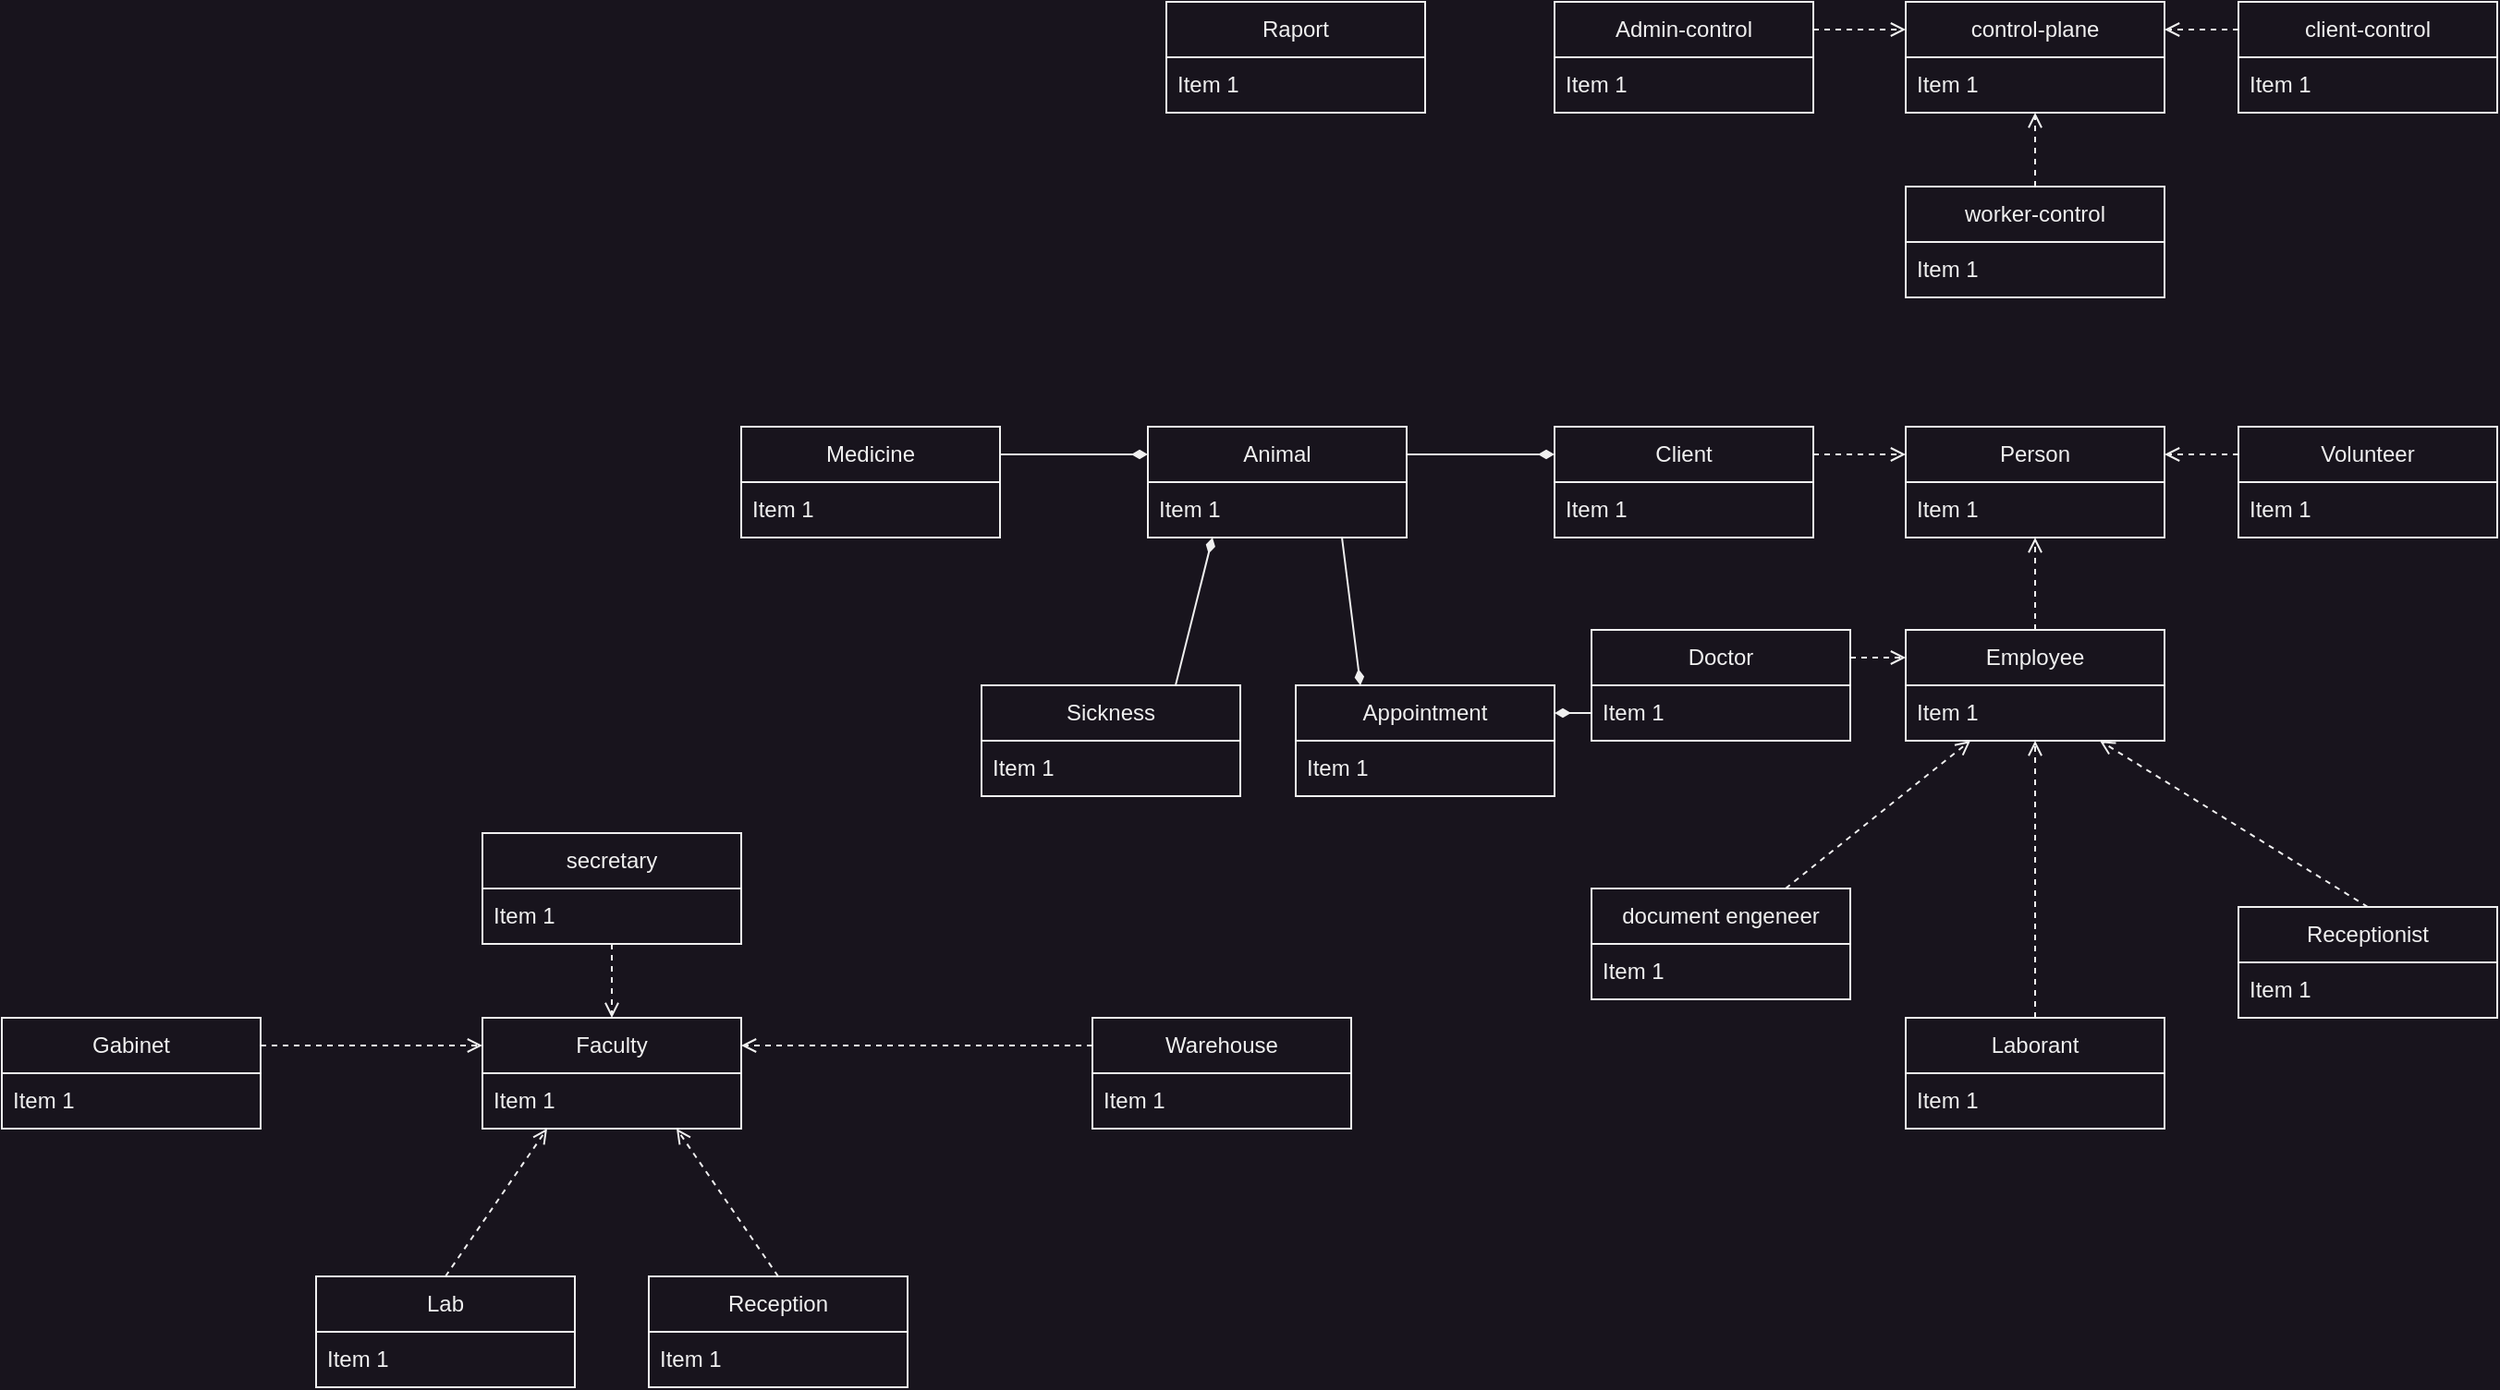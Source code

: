 <mxfile>
    <diagram id="9ccn3wuyRS-646QnJEHr" name="Page-1">
        <mxGraphModel dx="2043" dy="1961" grid="1" gridSize="10" guides="1" tooltips="1" connect="1" arrows="1" fold="1" page="1" pageScale="1" pageWidth="827" pageHeight="1169" background="#18141D" math="0" shadow="0">
            <root>
                <mxCell id="0"/>
                <mxCell id="1" parent="0"/>
                <mxCell id="3" value="Person" style="swimlane;fontStyle=0;childLayout=stackLayout;horizontal=1;startSize=30;horizontalStack=0;resizeParent=1;resizeParentMax=0;resizeLast=0;collapsible=1;marginBottom=0;whiteSpace=wrap;html=1;fillColor=#18141D;strokeColor=#F0F0F0;fontColor=#F0F0F0;" parent="1" vertex="1">
                    <mxGeometry x="290" y="-70" width="140" height="60" as="geometry"/>
                </mxCell>
                <mxCell id="4" value="Item 1" style="text;strokeColor=#F0F0F0;fillColor=#18141D;align=left;verticalAlign=middle;spacingLeft=4;spacingRight=4;overflow=hidden;points=[[0,0.5],[1,0.5]];portConstraint=eastwest;rotatable=0;whiteSpace=wrap;html=1;fontColor=#F0F0F0;" parent="3" vertex="1">
                    <mxGeometry y="30" width="140" height="30" as="geometry"/>
                </mxCell>
                <mxCell id="7" value="Client" style="swimlane;fontStyle=0;childLayout=stackLayout;horizontal=1;startSize=30;horizontalStack=0;resizeParent=1;resizeParentMax=0;resizeLast=0;collapsible=1;marginBottom=0;whiteSpace=wrap;html=1;fillColor=#18141D;strokeColor=#F0F0F0;fontColor=#F0F0F0;" parent="1" vertex="1">
                    <mxGeometry x="100" y="-70" width="140" height="60" as="geometry"/>
                </mxCell>
                <mxCell id="8" value="Item 1" style="text;strokeColor=#F0F0F0;fillColor=#18141D;align=left;verticalAlign=middle;spacingLeft=4;spacingRight=4;overflow=hidden;points=[[0,0.5],[1,0.5]];portConstraint=eastwest;rotatable=0;whiteSpace=wrap;html=1;fontColor=#F0F0F0;" parent="7" vertex="1">
                    <mxGeometry y="30" width="140" height="30" as="geometry"/>
                </mxCell>
                <mxCell id="11" value="" style="endArrow=open;html=1;exitX=1;exitY=0.25;exitDx=0;exitDy=0;endFill=0;dashed=1;entryX=0;entryY=0.25;entryDx=0;entryDy=0;fillColor=#18141D;strokeColor=#F0F0F0;fontColor=#F0F0F0;" parent="1" source="7" target="3" edge="1">
                    <mxGeometry width="50" height="50" relative="1" as="geometry">
                        <mxPoint x="320" y="230" as="sourcePoint"/>
                        <mxPoint x="290" y="100" as="targetPoint"/>
                    </mxGeometry>
                </mxCell>
                <mxCell id="12" value="Employee" style="swimlane;fontStyle=0;childLayout=stackLayout;horizontal=1;startSize=30;horizontalStack=0;resizeParent=1;resizeParentMax=0;resizeLast=0;collapsible=1;marginBottom=0;whiteSpace=wrap;html=1;fillColor=#18141D;strokeColor=#F0F0F0;fontColor=#F0F0F0;" parent="1" vertex="1">
                    <mxGeometry x="290" y="40" width="140" height="60" as="geometry"/>
                </mxCell>
                <mxCell id="13" value="Item 1" style="text;strokeColor=#F0F0F0;fillColor=#18141D;align=left;verticalAlign=middle;spacingLeft=4;spacingRight=4;overflow=hidden;points=[[0,0.5],[1,0.5]];portConstraint=eastwest;rotatable=0;whiteSpace=wrap;html=1;fontColor=#F0F0F0;" parent="12" vertex="1">
                    <mxGeometry y="30" width="140" height="30" as="geometry"/>
                </mxCell>
                <mxCell id="16" value="" style="endArrow=open;html=1;exitX=0.5;exitY=0;exitDx=0;exitDy=0;endFill=0;dashed=1;entryX=0.5;entryY=1;entryDx=0;entryDy=0;fillColor=#18141D;strokeColor=#F0F0F0;fontColor=#F0F0F0;" parent="1" source="12" target="3" edge="1">
                    <mxGeometry width="50" height="50" relative="1" as="geometry">
                        <mxPoint x="300.0" y="240" as="sourcePoint"/>
                        <mxPoint x="300.7" y="122.52" as="targetPoint"/>
                    </mxGeometry>
                </mxCell>
                <mxCell id="17" value="Volunteer" style="swimlane;fontStyle=0;childLayout=stackLayout;horizontal=1;startSize=30;horizontalStack=0;resizeParent=1;resizeParentMax=0;resizeLast=0;collapsible=1;marginBottom=0;whiteSpace=wrap;html=1;fillColor=#18141D;strokeColor=#F0F0F0;fontColor=#F0F0F0;" parent="1" vertex="1">
                    <mxGeometry x="470" y="-70" width="140" height="60" as="geometry"/>
                </mxCell>
                <mxCell id="18" value="Item 1" style="text;strokeColor=#F0F0F0;fillColor=#18141D;align=left;verticalAlign=middle;spacingLeft=4;spacingRight=4;overflow=hidden;points=[[0,0.5],[1,0.5]];portConstraint=eastwest;rotatable=0;whiteSpace=wrap;html=1;fontColor=#F0F0F0;" parent="17" vertex="1">
                    <mxGeometry y="30" width="140" height="30" as="geometry"/>
                </mxCell>
                <mxCell id="21" value="" style="endArrow=open;html=1;exitX=0;exitY=0.25;exitDx=0;exitDy=0;endFill=0;dashed=1;entryX=1;entryY=0.25;entryDx=0;entryDy=0;fillColor=#18141D;strokeColor=#F0F0F0;fontColor=#F0F0F0;" parent="1" source="17" target="3" edge="1">
                    <mxGeometry width="50" height="50" relative="1" as="geometry">
                        <mxPoint x="520" y="240" as="sourcePoint"/>
                        <mxPoint x="434.66" y="122.52" as="targetPoint"/>
                    </mxGeometry>
                </mxCell>
                <mxCell id="26" style="edgeStyle=none;html=1;exitX=1;exitY=0.25;exitDx=0;exitDy=0;entryX=0;entryY=0.25;entryDx=0;entryDy=0;dashed=1;endArrow=open;endFill=0;fillColor=#18141D;strokeColor=#F0F0F0;fontColor=#F0F0F0;" parent="1" source="22" target="12" edge="1">
                    <mxGeometry relative="1" as="geometry"/>
                </mxCell>
                <mxCell id="22" value="Doctor" style="swimlane;fontStyle=0;childLayout=stackLayout;horizontal=1;startSize=30;horizontalStack=0;resizeParent=1;resizeParentMax=0;resizeLast=0;collapsible=1;marginBottom=0;whiteSpace=wrap;html=1;fillColor=#18141D;strokeColor=#F0F0F0;fontColor=#F0F0F0;" parent="1" vertex="1">
                    <mxGeometry x="120" y="40" width="140" height="60" as="geometry"/>
                </mxCell>
                <mxCell id="23" value="Item 1" style="text;strokeColor=#F0F0F0;fillColor=#18141D;align=left;verticalAlign=middle;spacingLeft=4;spacingRight=4;overflow=hidden;points=[[0,0.5],[1,0.5]];portConstraint=eastwest;rotatable=0;whiteSpace=wrap;html=1;fontColor=#F0F0F0;" parent="22" vertex="1">
                    <mxGeometry y="30" width="140" height="30" as="geometry"/>
                </mxCell>
                <mxCell id="31" style="edgeStyle=none;html=1;exitX=0.75;exitY=0;exitDx=0;exitDy=0;dashed=1;endArrow=open;endFill=0;entryX=0.25;entryY=1;entryDx=0;entryDy=0;fillColor=#18141D;strokeColor=#F0F0F0;fontColor=#F0F0F0;" parent="1" source="27" target="12" edge="1">
                    <mxGeometry relative="1" as="geometry">
                        <mxPoint x="320" y="120" as="targetPoint"/>
                    </mxGeometry>
                </mxCell>
                <mxCell id="27" value="document engeneer" style="swimlane;fontStyle=0;childLayout=stackLayout;horizontal=1;startSize=30;horizontalStack=0;resizeParent=1;resizeParentMax=0;resizeLast=0;collapsible=1;marginBottom=0;whiteSpace=wrap;html=1;fillColor=#18141D;strokeColor=#F0F0F0;fontColor=#F0F0F0;" parent="1" vertex="1">
                    <mxGeometry x="120" y="180" width="140" height="60" as="geometry"/>
                </mxCell>
                <mxCell id="28" value="Item 1" style="text;strokeColor=#F0F0F0;fillColor=#18141D;align=left;verticalAlign=middle;spacingLeft=4;spacingRight=4;overflow=hidden;points=[[0,0.5],[1,0.5]];portConstraint=eastwest;rotatable=0;whiteSpace=wrap;html=1;fontColor=#F0F0F0;" parent="27" vertex="1">
                    <mxGeometry y="30" width="140" height="30" as="geometry"/>
                </mxCell>
                <mxCell id="36" style="edgeStyle=none;html=1;exitX=0.5;exitY=0;exitDx=0;exitDy=0;entryX=0.75;entryY=1;entryDx=0;entryDy=0;dashed=1;endArrow=open;endFill=0;fillColor=#18141D;strokeColor=#F0F0F0;fontColor=#F0F0F0;" parent="1" source="32" target="12" edge="1">
                    <mxGeometry relative="1" as="geometry"/>
                </mxCell>
                <mxCell id="32" value="Receptionist" style="swimlane;fontStyle=0;childLayout=stackLayout;horizontal=1;startSize=30;horizontalStack=0;resizeParent=1;resizeParentMax=0;resizeLast=0;collapsible=1;marginBottom=0;whiteSpace=wrap;html=1;fillColor=#18141D;strokeColor=#F0F0F0;fontColor=#F0F0F0;" parent="1" vertex="1">
                    <mxGeometry x="470" y="190" width="140" height="60" as="geometry"/>
                </mxCell>
                <mxCell id="33" value="Item 1" style="text;strokeColor=#F0F0F0;fillColor=#18141D;align=left;verticalAlign=middle;spacingLeft=4;spacingRight=4;overflow=hidden;points=[[0,0.5],[1,0.5]];portConstraint=eastwest;rotatable=0;whiteSpace=wrap;html=1;fontColor=#F0F0F0;" parent="32" vertex="1">
                    <mxGeometry y="30" width="140" height="30" as="geometry"/>
                </mxCell>
                <mxCell id="41" style="edgeStyle=none;html=1;exitX=0.5;exitY=0;exitDx=0;exitDy=0;dashed=1;endArrow=open;endFill=0;entryX=0.5;entryY=1;entryDx=0;entryDy=0;fillColor=#18141D;strokeColor=#F0F0F0;fontColor=#F0F0F0;" parent="1" source="37" target="12" edge="1">
                    <mxGeometry relative="1" as="geometry"/>
                </mxCell>
                <mxCell id="37" value="Laborant" style="swimlane;fontStyle=0;childLayout=stackLayout;horizontal=1;startSize=30;horizontalStack=0;resizeParent=1;resizeParentMax=0;resizeLast=0;collapsible=1;marginBottom=0;whiteSpace=wrap;html=1;fillColor=#18141D;strokeColor=#F0F0F0;fontColor=#F0F0F0;" parent="1" vertex="1">
                    <mxGeometry x="290" y="250" width="140" height="60" as="geometry"/>
                </mxCell>
                <mxCell id="38" value="Item 1" style="text;strokeColor=#F0F0F0;fillColor=#18141D;align=left;verticalAlign=middle;spacingLeft=4;spacingRight=4;overflow=hidden;points=[[0,0.5],[1,0.5]];portConstraint=eastwest;rotatable=0;whiteSpace=wrap;html=1;fontColor=#F0F0F0;" parent="37" vertex="1">
                    <mxGeometry y="30" width="140" height="30" as="geometry"/>
                </mxCell>
                <mxCell id="42" value="Faculty" style="swimlane;fontStyle=0;childLayout=stackLayout;horizontal=1;startSize=30;horizontalStack=0;resizeParent=1;resizeParentMax=0;resizeLast=0;collapsible=1;marginBottom=0;whiteSpace=wrap;html=1;fillColor=#18141D;strokeColor=#F0F0F0;fontColor=#F0F0F0;" parent="1" vertex="1">
                    <mxGeometry x="-480" y="250" width="140" height="60" as="geometry"/>
                </mxCell>
                <mxCell id="43" value="Item 1" style="text;strokeColor=#F0F0F0;fillColor=#18141D;align=left;verticalAlign=middle;spacingLeft=4;spacingRight=4;overflow=hidden;points=[[0,0.5],[1,0.5]];portConstraint=eastwest;rotatable=0;whiteSpace=wrap;html=1;fontColor=#F0F0F0;" parent="42" vertex="1">
                    <mxGeometry y="30" width="140" height="30" as="geometry"/>
                </mxCell>
                <mxCell id="50" style="edgeStyle=none;html=1;dashed=1;endArrow=open;endFill=0;exitX=0.5;exitY=1;exitDx=0;exitDy=0;entryX=0.5;entryY=0;entryDx=0;entryDy=0;fillColor=#18141D;strokeColor=#F0F0F0;fontColor=#F0F0F0;" parent="1" source="46" target="42" edge="1">
                    <mxGeometry relative="1" as="geometry">
                        <mxPoint x="-440" y="180" as="sourcePoint"/>
                        <mxPoint x="-400" y="230" as="targetPoint"/>
                    </mxGeometry>
                </mxCell>
                <mxCell id="46" value="secretary" style="swimlane;fontStyle=0;childLayout=stackLayout;horizontal=1;startSize=30;horizontalStack=0;resizeParent=1;resizeParentMax=0;resizeLast=0;collapsible=1;marginBottom=0;whiteSpace=wrap;html=1;fillColor=#18141D;strokeColor=#F0F0F0;fontColor=#F0F0F0;" parent="1" vertex="1">
                    <mxGeometry x="-480" y="150" width="140" height="60" as="geometry"/>
                </mxCell>
                <mxCell id="47" value="Item 1" style="text;strokeColor=#F0F0F0;fillColor=#18141D;align=left;verticalAlign=middle;spacingLeft=4;spacingRight=4;overflow=hidden;points=[[0,0.5],[1,0.5]];portConstraint=eastwest;rotatable=0;whiteSpace=wrap;html=1;fontColor=#F0F0F0;" parent="46" vertex="1">
                    <mxGeometry y="30" width="140" height="30" as="geometry"/>
                </mxCell>
                <mxCell id="55" style="edgeStyle=none;html=1;exitX=0.5;exitY=0;exitDx=0;exitDy=0;dashed=1;endArrow=open;endFill=0;entryX=0.75;entryY=1;entryDx=0;entryDy=0;fillColor=#18141D;strokeColor=#F0F0F0;fontColor=#F0F0F0;" parent="1" source="51" target="42" edge="1">
                    <mxGeometry relative="1" as="geometry"/>
                </mxCell>
                <mxCell id="51" value="Reception" style="swimlane;fontStyle=0;childLayout=stackLayout;horizontal=1;startSize=30;horizontalStack=0;resizeParent=1;resizeParentMax=0;resizeLast=0;collapsible=1;marginBottom=0;whiteSpace=wrap;html=1;fillColor=#18141D;strokeColor=#F0F0F0;fontColor=#F0F0F0;" parent="1" vertex="1">
                    <mxGeometry x="-390" y="390" width="140" height="60" as="geometry"/>
                </mxCell>
                <mxCell id="52" value="Item 1" style="text;strokeColor=#F0F0F0;fillColor=#18141D;align=left;verticalAlign=middle;spacingLeft=4;spacingRight=4;overflow=hidden;points=[[0,0.5],[1,0.5]];portConstraint=eastwest;rotatable=0;whiteSpace=wrap;html=1;fontColor=#F0F0F0;" parent="51" vertex="1">
                    <mxGeometry y="30" width="140" height="30" as="geometry"/>
                </mxCell>
                <mxCell id="60" style="edgeStyle=none;html=1;exitX=0.5;exitY=0;exitDx=0;exitDy=0;entryX=0.25;entryY=1;entryDx=0;entryDy=0;dashed=1;endArrow=open;endFill=0;fillColor=#18141D;strokeColor=#F0F0F0;fontColor=#F0F0F0;" parent="1" source="56" target="42" edge="1">
                    <mxGeometry relative="1" as="geometry"/>
                </mxCell>
                <mxCell id="56" value="Lab" style="swimlane;fontStyle=0;childLayout=stackLayout;horizontal=1;startSize=30;horizontalStack=0;resizeParent=1;resizeParentMax=0;resizeLast=0;collapsible=1;marginBottom=0;whiteSpace=wrap;html=1;fillColor=#18141D;strokeColor=#F0F0F0;fontColor=#F0F0F0;" parent="1" vertex="1">
                    <mxGeometry x="-570" y="390" width="140" height="60" as="geometry"/>
                </mxCell>
                <mxCell id="57" value="Item 1" style="text;strokeColor=#F0F0F0;fillColor=#18141D;align=left;verticalAlign=middle;spacingLeft=4;spacingRight=4;overflow=hidden;points=[[0,0.5],[1,0.5]];portConstraint=eastwest;rotatable=0;whiteSpace=wrap;html=1;fontColor=#F0F0F0;" parent="56" vertex="1">
                    <mxGeometry y="30" width="140" height="30" as="geometry"/>
                </mxCell>
                <mxCell id="65" style="edgeStyle=none;html=1;exitX=0;exitY=0.25;exitDx=0;exitDy=0;entryX=1;entryY=0.25;entryDx=0;entryDy=0;dashed=1;endArrow=open;endFill=0;fillColor=#18141D;strokeColor=#F0F0F0;fontColor=#F0F0F0;" parent="1" source="61" target="42" edge="1">
                    <mxGeometry relative="1" as="geometry"/>
                </mxCell>
                <mxCell id="61" value="Warehouse" style="swimlane;fontStyle=0;childLayout=stackLayout;horizontal=1;startSize=30;horizontalStack=0;resizeParent=1;resizeParentMax=0;resizeLast=0;collapsible=1;marginBottom=0;whiteSpace=wrap;html=1;fillColor=#18141D;strokeColor=#F0F0F0;fontColor=#F0F0F0;" parent="1" vertex="1">
                    <mxGeometry x="-150" y="250" width="140" height="60" as="geometry"/>
                </mxCell>
                <mxCell id="62" value="Item 1" style="text;strokeColor=#F0F0F0;fillColor=#18141D;align=left;verticalAlign=middle;spacingLeft=4;spacingRight=4;overflow=hidden;points=[[0,0.5],[1,0.5]];portConstraint=eastwest;rotatable=0;whiteSpace=wrap;html=1;fontColor=#F0F0F0;" parent="61" vertex="1">
                    <mxGeometry y="30" width="140" height="30" as="geometry"/>
                </mxCell>
                <mxCell id="70" style="edgeStyle=none;html=1;exitX=1;exitY=0.25;exitDx=0;exitDy=0;dashed=1;endArrow=open;endFill=0;entryX=0;entryY=0.25;entryDx=0;entryDy=0;fillColor=#18141D;strokeColor=#F0F0F0;fontColor=#F0F0F0;" parent="1" source="66" target="42" edge="1">
                    <mxGeometry relative="1" as="geometry">
                        <mxPoint x="-480" y="340" as="targetPoint"/>
                    </mxGeometry>
                </mxCell>
                <mxCell id="66" value="Gabinet" style="swimlane;fontStyle=0;childLayout=stackLayout;horizontal=1;startSize=30;horizontalStack=0;resizeParent=1;resizeParentMax=0;resizeLast=0;collapsible=1;marginBottom=0;whiteSpace=wrap;html=1;fillColor=#18141D;strokeColor=#F0F0F0;fontColor=#F0F0F0;" parent="1" vertex="1">
                    <mxGeometry x="-740" y="250" width="140" height="60" as="geometry"/>
                </mxCell>
                <mxCell id="67" value="Item 1" style="text;strokeColor=#F0F0F0;fillColor=#18141D;align=left;verticalAlign=middle;spacingLeft=4;spacingRight=4;overflow=hidden;points=[[0,0.5],[1,0.5]];portConstraint=eastwest;rotatable=0;whiteSpace=wrap;html=1;fontColor=#F0F0F0;" parent="66" vertex="1">
                    <mxGeometry y="30" width="140" height="30" as="geometry"/>
                </mxCell>
                <mxCell id="75" value="Raport" style="swimlane;fontStyle=0;childLayout=stackLayout;horizontal=1;startSize=30;horizontalStack=0;resizeParent=1;resizeParentMax=0;resizeLast=0;collapsible=1;marginBottom=0;whiteSpace=wrap;html=1;fillColor=#18141D;strokeColor=#F0F0F0;fontColor=#F0F0F0;" parent="1" vertex="1">
                    <mxGeometry x="-110" y="-300" width="140" height="60" as="geometry"/>
                </mxCell>
                <mxCell id="76" value="Item 1" style="text;strokeColor=#F0F0F0;fillColor=#18141D;align=left;verticalAlign=middle;spacingLeft=4;spacingRight=4;overflow=hidden;points=[[0,0.5],[1,0.5]];portConstraint=eastwest;rotatable=0;whiteSpace=wrap;html=1;fontColor=#F0F0F0;" parent="75" vertex="1">
                    <mxGeometry y="30" width="140" height="30" as="geometry"/>
                </mxCell>
                <mxCell id="89" style="edgeStyle=none;html=1;endArrow=diamondThin;endFill=1;entryX=0.25;entryY=1;entryDx=0;entryDy=0;exitX=0.75;exitY=0;exitDx=0;exitDy=0;fillColor=#18141D;strokeColor=#F0F0F0;fontColor=#F0F0F0;" parent="1" source="79" target="83" edge="1">
                    <mxGeometry relative="1" as="geometry">
                        <mxPoint x="-100.0" y="190" as="targetPoint"/>
                    </mxGeometry>
                </mxCell>
                <mxCell id="79" value="Sickness" style="swimlane;fontStyle=0;childLayout=stackLayout;horizontal=1;startSize=30;horizontalStack=0;resizeParent=1;resizeParentMax=0;resizeLast=0;collapsible=1;marginBottom=0;whiteSpace=wrap;html=1;fillColor=#18141D;strokeColor=#F0F0F0;fontColor=#F0F0F0;" parent="1" vertex="1">
                    <mxGeometry x="-210" y="70" width="140" height="60" as="geometry"/>
                </mxCell>
                <mxCell id="80" value="Item 1" style="text;strokeColor=#F0F0F0;fillColor=#18141D;align=left;verticalAlign=middle;spacingLeft=4;spacingRight=4;overflow=hidden;points=[[0,0.5],[1,0.5]];portConstraint=eastwest;rotatable=0;whiteSpace=wrap;html=1;fontColor=#F0F0F0;" parent="79" vertex="1">
                    <mxGeometry y="30" width="140" height="30" as="geometry"/>
                </mxCell>
                <mxCell id="88" style="edgeStyle=none;html=1;exitX=1;exitY=0.25;exitDx=0;exitDy=0;entryX=0;entryY=0.25;entryDx=0;entryDy=0;endArrow=diamondThin;endFill=1;fillColor=#18141D;strokeColor=#F0F0F0;fontColor=#F0F0F0;" parent="1" source="83" target="7" edge="1">
                    <mxGeometry relative="1" as="geometry"/>
                </mxCell>
                <mxCell id="102" style="edgeStyle=none;html=1;entryX=0.25;entryY=0;entryDx=0;entryDy=0;endArrow=diamondThin;endFill=1;exitX=0.75;exitY=1;exitDx=0;exitDy=0;fillColor=#18141D;strokeColor=#F0F0F0;fontColor=#F0F0F0;" parent="1" source="83" target="97" edge="1">
                    <mxGeometry relative="1" as="geometry">
                        <mxPoint y="10" as="sourcePoint"/>
                    </mxGeometry>
                </mxCell>
                <mxCell id="83" value="Animal" style="swimlane;fontStyle=0;childLayout=stackLayout;horizontal=1;startSize=30;horizontalStack=0;resizeParent=1;resizeParentMax=0;resizeLast=0;collapsible=1;marginBottom=0;whiteSpace=wrap;html=1;fillColor=#18141D;strokeColor=#F0F0F0;fontColor=#F0F0F0;" parent="1" vertex="1">
                    <mxGeometry x="-120" y="-70" width="140" height="60" as="geometry"/>
                </mxCell>
                <mxCell id="84" value="Item 1" style="text;strokeColor=#F0F0F0;fillColor=#18141D;align=left;verticalAlign=middle;spacingLeft=4;spacingRight=4;overflow=hidden;points=[[0,0.5],[1,0.5]];portConstraint=eastwest;rotatable=0;whiteSpace=wrap;html=1;fontColor=#F0F0F0;" parent="83" vertex="1">
                    <mxGeometry y="30" width="140" height="30" as="geometry"/>
                </mxCell>
                <mxCell id="95" style="edgeStyle=none;html=1;exitX=1;exitY=0.25;exitDx=0;exitDy=0;entryX=0;entryY=0.25;entryDx=0;entryDy=0;endArrow=diamondThin;endFill=1;fillColor=#18141D;strokeColor=#F0F0F0;fontColor=#F0F0F0;" parent="1" source="91" target="83" edge="1">
                    <mxGeometry relative="1" as="geometry"/>
                </mxCell>
                <mxCell id="91" value="Medicine" style="swimlane;fontStyle=0;childLayout=stackLayout;horizontal=1;startSize=30;horizontalStack=0;resizeParent=1;resizeParentMax=0;resizeLast=0;collapsible=1;marginBottom=0;whiteSpace=wrap;html=1;fillColor=#18141D;strokeColor=#F0F0F0;fontColor=#F0F0F0;" parent="1" vertex="1">
                    <mxGeometry x="-340" y="-70" width="140" height="60" as="geometry"/>
                </mxCell>
                <mxCell id="92" value="Item 1" style="text;strokeColor=#F0F0F0;fillColor=#18141D;align=left;verticalAlign=middle;spacingLeft=4;spacingRight=4;overflow=hidden;points=[[0,0.5],[1,0.5]];portConstraint=eastwest;rotatable=0;whiteSpace=wrap;html=1;fontColor=#F0F0F0;" parent="91" vertex="1">
                    <mxGeometry y="30" width="140" height="30" as="geometry"/>
                </mxCell>
                <mxCell id="97" value="Appointment" style="swimlane;fontStyle=0;childLayout=stackLayout;horizontal=1;startSize=30;horizontalStack=0;resizeParent=1;resizeParentMax=0;resizeLast=0;collapsible=1;marginBottom=0;whiteSpace=wrap;html=1;fillColor=#18141D;strokeColor=#F0F0F0;fontColor=#F0F0F0;" parent="1" vertex="1">
                    <mxGeometry x="-40" y="70" width="140" height="60" as="geometry"/>
                </mxCell>
                <mxCell id="98" value="Item 1" style="text;strokeColor=#F0F0F0;fillColor=#18141D;align=left;verticalAlign=middle;spacingLeft=4;spacingRight=4;overflow=hidden;points=[[0,0.5],[1,0.5]];portConstraint=eastwest;rotatable=0;whiteSpace=wrap;html=1;fontColor=#F0F0F0;" parent="97" vertex="1">
                    <mxGeometry y="30" width="140" height="30" as="geometry"/>
                </mxCell>
                <mxCell id="101" style="edgeStyle=none;html=1;exitX=0;exitY=0.75;exitDx=0;exitDy=0;entryX=1;entryY=0.25;entryDx=0;entryDy=0;endArrow=diamondThin;endFill=1;fillColor=#18141D;strokeColor=#F0F0F0;fontColor=#F0F0F0;" parent="1" source="22" target="97" edge="1">
                    <mxGeometry relative="1" as="geometry"/>
                </mxCell>
                <mxCell id="103" value="control-plane" style="swimlane;fontStyle=0;childLayout=stackLayout;horizontal=1;startSize=30;horizontalStack=0;resizeParent=1;resizeParentMax=0;resizeLast=0;collapsible=1;marginBottom=0;whiteSpace=wrap;html=1;fillColor=#18141D;strokeColor=#F0F0F0;fontColor=#F0F0F0;" parent="1" vertex="1">
                    <mxGeometry x="290" y="-300" width="140" height="60" as="geometry"/>
                </mxCell>
                <mxCell id="104" value="Item 1" style="text;strokeColor=#F0F0F0;fillColor=#18141D;align=left;verticalAlign=middle;spacingLeft=4;spacingRight=4;overflow=hidden;points=[[0,0.5],[1,0.5]];portConstraint=eastwest;rotatable=0;whiteSpace=wrap;html=1;fontColor=#F0F0F0;" parent="103" vertex="1">
                    <mxGeometry y="30" width="140" height="30" as="geometry"/>
                </mxCell>
                <mxCell id="111" style="edgeStyle=none;html=1;exitX=1;exitY=0.25;exitDx=0;exitDy=0;endArrow=open;endFill=0;dashed=1;entryX=0;entryY=0.25;entryDx=0;entryDy=0;fillColor=#18141D;strokeColor=#F0F0F0;fontColor=#F0F0F0;" parent="1" source="107" target="103" edge="1">
                    <mxGeometry relative="1" as="geometry"/>
                </mxCell>
                <mxCell id="107" value="Admin-control" style="swimlane;fontStyle=0;childLayout=stackLayout;horizontal=1;startSize=30;horizontalStack=0;resizeParent=1;resizeParentMax=0;resizeLast=0;collapsible=1;marginBottom=0;whiteSpace=wrap;html=1;fillColor=#18141D;strokeColor=#F0F0F0;fontColor=#F0F0F0;" parent="1" vertex="1">
                    <mxGeometry x="100" y="-300" width="140" height="60" as="geometry"/>
                </mxCell>
                <mxCell id="108" value="Item 1" style="text;strokeColor=#F0F0F0;fillColor=#18141D;align=left;verticalAlign=middle;spacingLeft=4;spacingRight=4;overflow=hidden;points=[[0,0.5],[1,0.5]];portConstraint=eastwest;rotatable=0;whiteSpace=wrap;html=1;fontColor=#F0F0F0;" parent="107" vertex="1">
                    <mxGeometry y="30" width="140" height="30" as="geometry"/>
                </mxCell>
                <mxCell id="116" style="edgeStyle=none;html=1;exitX=0.5;exitY=0;exitDx=0;exitDy=0;dashed=1;endArrow=open;endFill=0;entryX=0.5;entryY=1;entryDx=0;entryDy=0;fillColor=#18141D;strokeColor=#F0F0F0;fontColor=#F0F0F0;" parent="1" source="112" target="103" edge="1">
                    <mxGeometry relative="1" as="geometry">
                        <mxPoint x="360" y="-230" as="targetPoint"/>
                    </mxGeometry>
                </mxCell>
                <mxCell id="112" value="worker-control" style="swimlane;fontStyle=0;childLayout=stackLayout;horizontal=1;startSize=30;horizontalStack=0;resizeParent=1;resizeParentMax=0;resizeLast=0;collapsible=1;marginBottom=0;whiteSpace=wrap;html=1;fillColor=#18141D;strokeColor=#F0F0F0;fontColor=#F0F0F0;" parent="1" vertex="1">
                    <mxGeometry x="290" y="-200" width="140" height="60" as="geometry"/>
                </mxCell>
                <mxCell id="113" value="Item 1" style="text;strokeColor=#F0F0F0;fillColor=#18141D;align=left;verticalAlign=middle;spacingLeft=4;spacingRight=4;overflow=hidden;points=[[0,0.5],[1,0.5]];portConstraint=eastwest;rotatable=0;whiteSpace=wrap;html=1;fontColor=#F0F0F0;" parent="112" vertex="1">
                    <mxGeometry y="30" width="140" height="30" as="geometry"/>
                </mxCell>
                <mxCell id="117" style="edgeStyle=none;html=1;exitX=0;exitY=0.25;exitDx=0;exitDy=0;entryX=1;entryY=0.25;entryDx=0;entryDy=0;dashed=1;endArrow=open;endFill=0;fillColor=#18141D;strokeColor=#F0F0F0;fontColor=#F0F0F0;" parent="1" source="114" target="103" edge="1">
                    <mxGeometry relative="1" as="geometry"/>
                </mxCell>
                <mxCell id="114" value="client-control" style="swimlane;fontStyle=0;childLayout=stackLayout;horizontal=1;startSize=30;horizontalStack=0;resizeParent=1;resizeParentMax=0;resizeLast=0;collapsible=1;marginBottom=0;whiteSpace=wrap;html=1;fillColor=#18141D;strokeColor=#F0F0F0;fontColor=#F0F0F0;" parent="1" vertex="1">
                    <mxGeometry x="470" y="-300" width="140" height="60" as="geometry"/>
                </mxCell>
                <mxCell id="115" value="Item 1" style="text;strokeColor=#F0F0F0;fillColor=#18141D;align=left;verticalAlign=middle;spacingLeft=4;spacingRight=4;overflow=hidden;points=[[0,0.5],[1,0.5]];portConstraint=eastwest;rotatable=0;whiteSpace=wrap;html=1;fontColor=#F0F0F0;" parent="114" vertex="1">
                    <mxGeometry y="30" width="140" height="30" as="geometry"/>
                </mxCell>
            </root>
        </mxGraphModel>
    </diagram>
</mxfile>